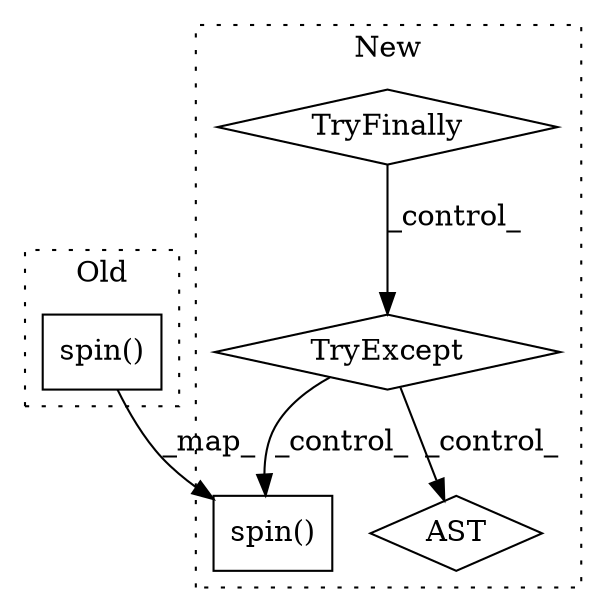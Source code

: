 digraph G {
subgraph cluster0 {
1 [label="spin()" a="75" s="9574,9600" l="11,1" shape="box"];
label = "Old";
style="dotted";
}
subgraph cluster1 {
2 [label="spin()" a="75" s="9576,9596" l="11,1" shape="box"];
3 [label="TryFinally" a="64" s="9563" l="0" shape="diamond"];
4 [label="AST" a="2" s="9602,0" l="7,0" shape="diamond"];
5 [label="TryExcept" a="71" s="9563" l="13" shape="diamond"];
label = "New";
style="dotted";
}
1 -> 2 [label="_map_"];
3 -> 5 [label="_control_"];
5 -> 2 [label="_control_"];
5 -> 4 [label="_control_"];
}